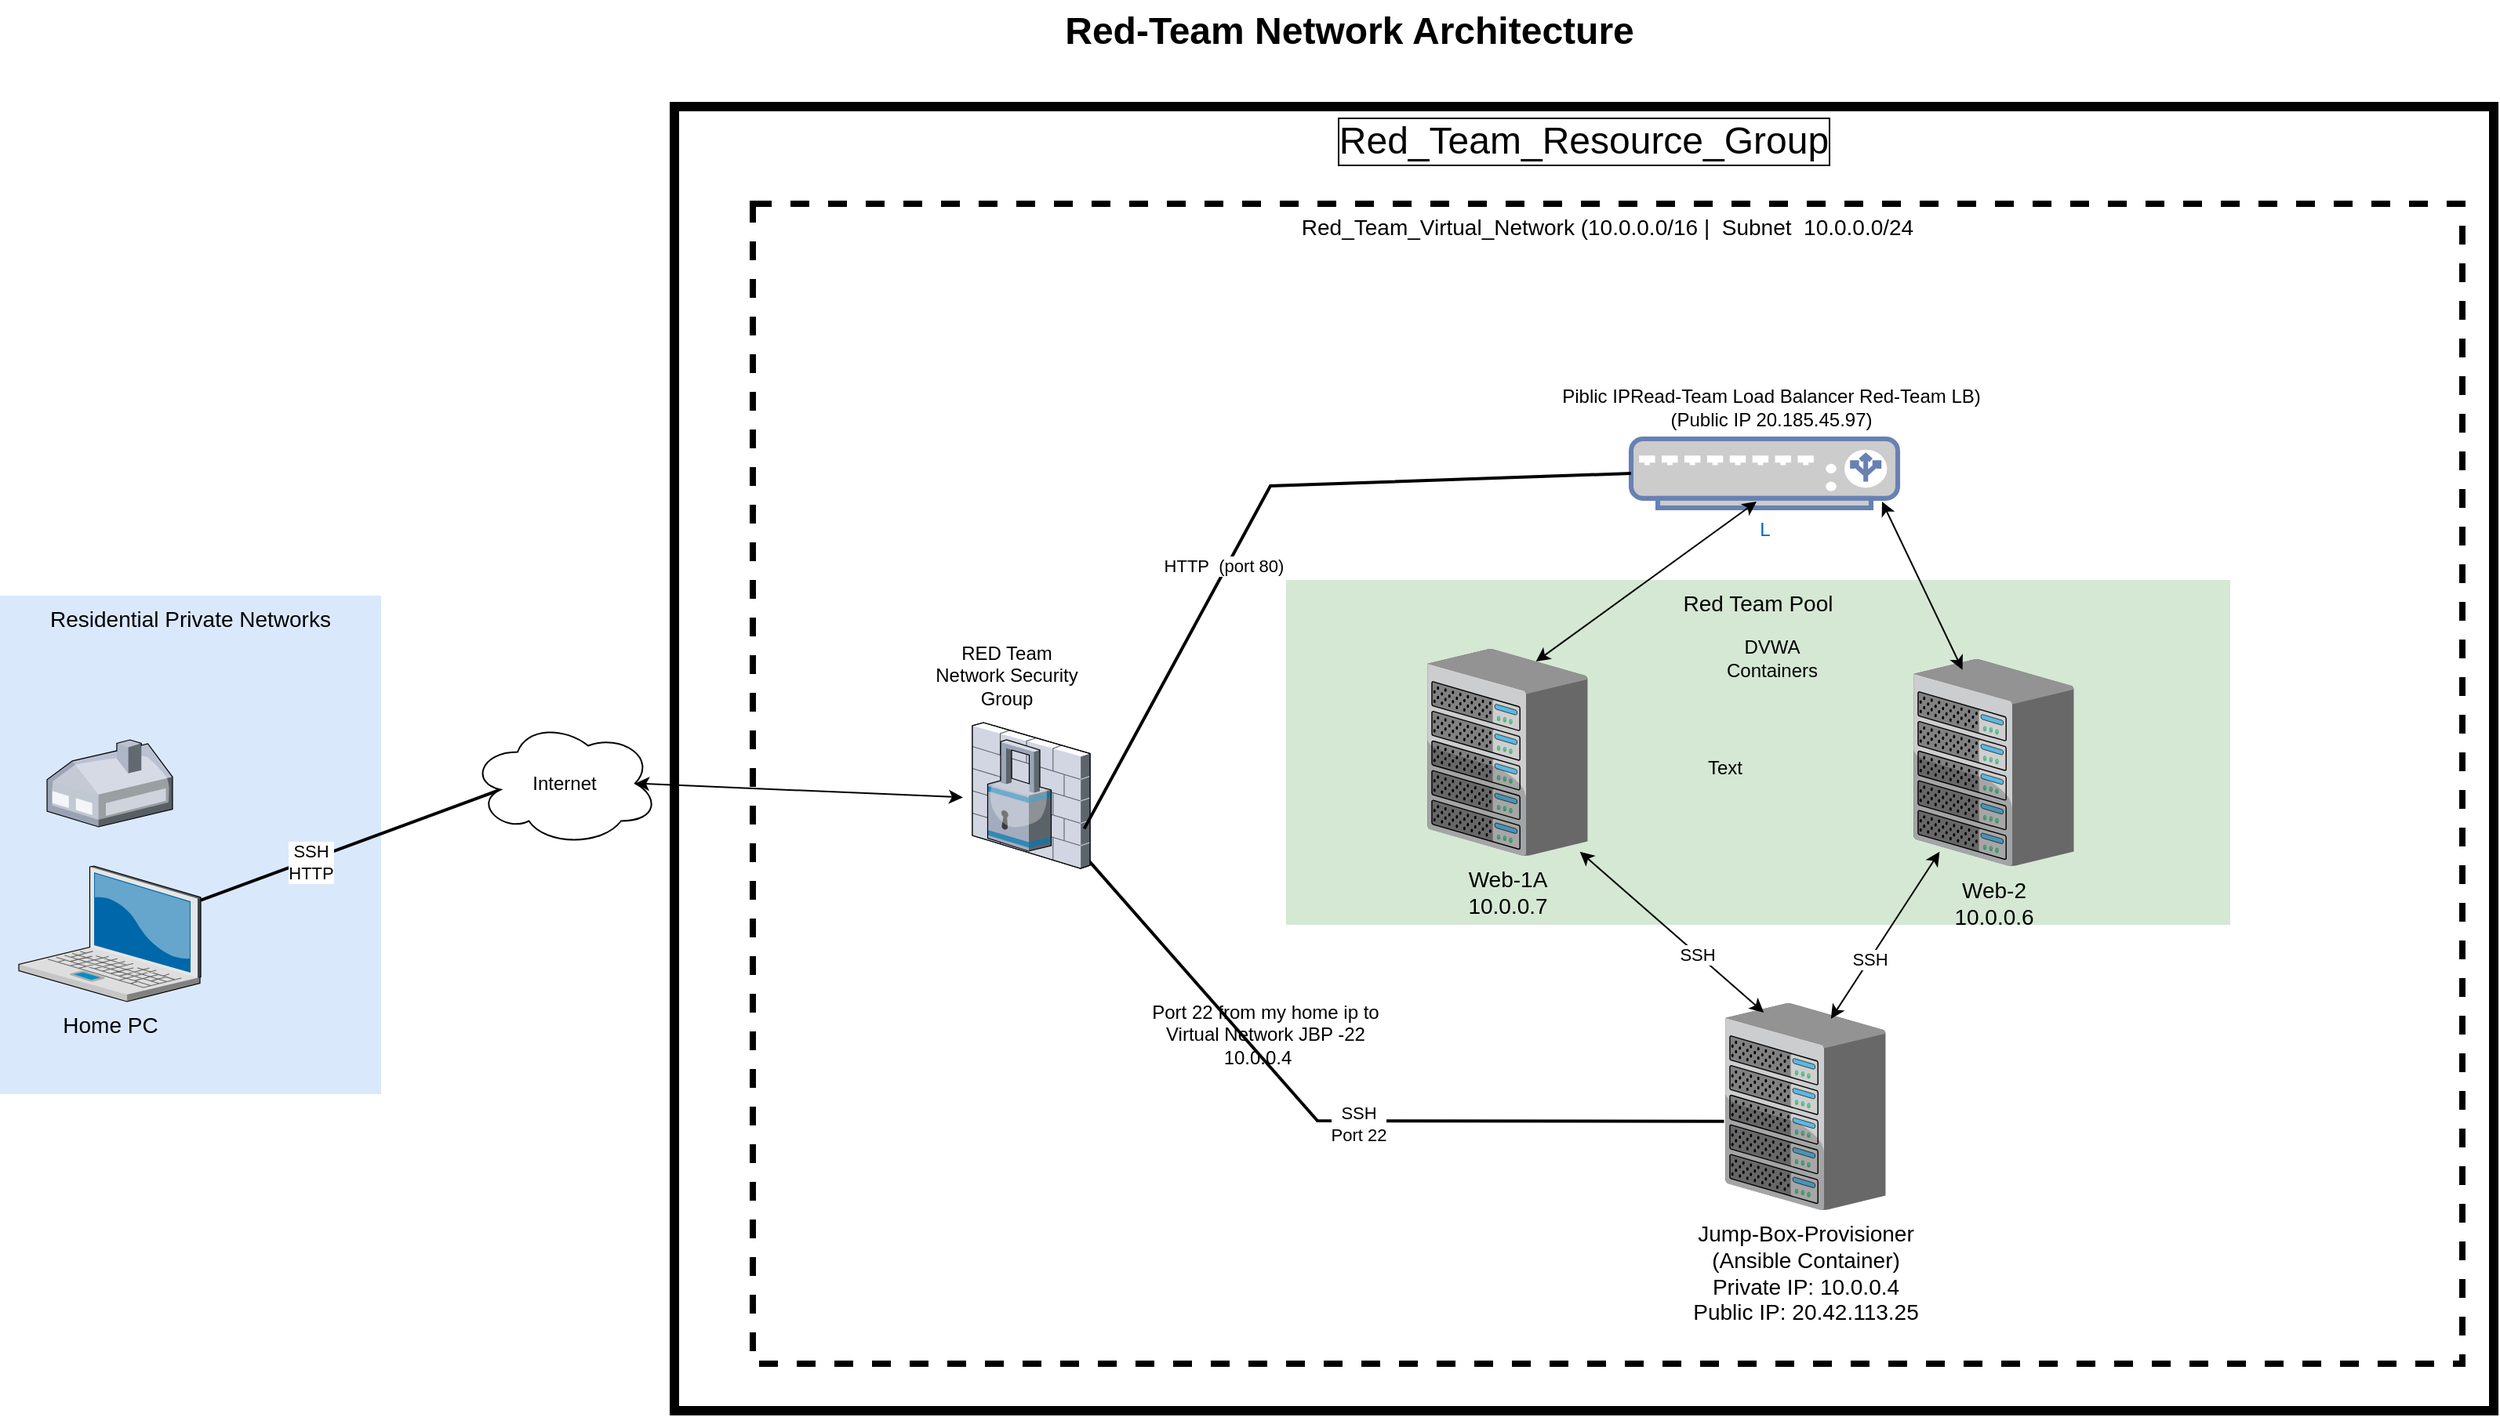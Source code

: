 <mxfile version="14.9.7" type="device"><diagram name="Page-1" id="e3a06f82-3646-2815-327d-82caf3d4e204"><mxGraphModel dx="1896" dy="1016" grid="1" gridSize="10" guides="1" tooltips="1" connect="1" arrows="1" fold="1" page="1" pageScale="1.5" pageWidth="1169" pageHeight="826" background="none" math="0" shadow="0"><root><mxCell id="0" style=";html=1;"/><mxCell id="1" style=";html=1;" parent="0"/><mxCell id="6a7d8f32e03d9370-59" value="&lt;font style=&quot;font-size: 24px&quot;&gt;Red_Team_Resource_Group&lt;/font&gt;" style="whiteSpace=wrap;html=1;fontSize=14;verticalAlign=top;labelBorderColor=#000000;strokeWidth=6;fillColor=none;" parent="1" vertex="1"><mxGeometry x="500" y="98" width="1160" height="832" as="geometry"/></mxCell><mxCell id="6a7d8f32e03d9370-61" value="Red_Team_Virtual_Network (10.0.0.0/16 |&amp;nbsp; Subnet&amp;nbsp; 10.0.0.0/24" style="whiteSpace=wrap;html=1;fontSize=14;verticalAlign=top;dashed=1;strokeWidth=4;" parent="1" vertex="1"><mxGeometry x="550" y="160" width="1090" height="740" as="geometry"/></mxCell><mxCell id="6a7d8f32e03d9370-60" value="Red Team Pool" style="whiteSpace=wrap;html=1;fillColor=#d5e8d4;fontSize=14;strokeColor=none;verticalAlign=top;" parent="1" vertex="1"><mxGeometry x="890" y="400" width="602" height="220" as="geometry"/></mxCell><mxCell id="6a7d8f32e03d9370-58" value="Residential Private Networks" style="whiteSpace=wrap;html=1;fillColor=#dae8fc;fontSize=14;strokeColor=none;verticalAlign=top;" parent="1" vertex="1"><mxGeometry x="70" y="410" width="243" height="318" as="geometry"/></mxCell><mxCell id="6a7d8f32e03d9370-36" style="edgeStyle=none;rounded=0;html=1;startSize=10;endSize=10;jettySize=auto;orthogonalLoop=1;fontSize=14;endArrow=none;endFill=0;strokeWidth=2;entryX=0.16;entryY=0.55;entryDx=0;entryDy=0;entryPerimeter=0;" parent="1" source="6a7d8f32e03d9370-1" target="idwFc5YsyKZNjrokM2mV-2" edge="1"><mxGeometry relative="1" as="geometry"><mxPoint x="393" y="587" as="targetPoint"/></mxGeometry></mxCell><mxCell id="idwFc5YsyKZNjrokM2mV-1" value="SSH&lt;br&gt;HTTP" style="edgeLabel;html=1;align=center;verticalAlign=middle;resizable=0;points=[];" vertex="1" connectable="0" parent="6a7d8f32e03d9370-36"><mxGeometry x="-0.276" y="-1" relative="1" as="geometry"><mxPoint as="offset"/></mxGeometry></mxCell><mxCell id="6a7d8f32e03d9370-1" value="Home PC" style="verticalLabelPosition=bottom;aspect=fixed;html=1;verticalAlign=top;strokeColor=none;shape=mxgraph.citrix.laptop_2;fillColor=#66B2FF;gradientColor=#0066CC;fontSize=14;" parent="1" vertex="1"><mxGeometry x="82.0" y="582.5" width="116" height="86.5" as="geometry"/></mxCell><mxCell id="6a7d8f32e03d9370-16" value="Web-1A&lt;br&gt;10.0.0.7" style="verticalLabelPosition=bottom;aspect=fixed;html=1;verticalAlign=top;strokeColor=none;shape=mxgraph.citrix.chassis;fillColor=#66B2FF;gradientColor=#0066CC;fontSize=14;" parent="1" vertex="1"><mxGeometry x="980.0" y="444" width="102.25" height="132" as="geometry"/></mxCell><mxCell id="6a7d8f32e03d9370-48" style="edgeStyle=none;rounded=0;html=1;startSize=10;endSize=10;jettySize=auto;orthogonalLoop=1;fontSize=14;endArrow=none;endFill=0;strokeWidth=2;entryX=0.969;entryY=0.928;entryDx=0;entryDy=0;entryPerimeter=0;exitX=-0.007;exitY=0.571;exitDx=0;exitDy=0;exitPerimeter=0;" parent="1" source="idwFc5YsyKZNjrokM2mV-14" target="6a7d8f32e03d9370-21" edge="1"><mxGeometry relative="1" as="geometry"><mxPoint x="944.5" y="880" as="sourcePoint"/><mxPoint x="1004.5" y="740" as="targetPoint"/><Array as="points"><mxPoint x="910" y="745"/></Array></mxGeometry></mxCell><mxCell id="idwFc5YsyKZNjrokM2mV-15" value="SSH" style="edgeLabel;html=1;align=center;verticalAlign=middle;resizable=0;points=[];" vertex="1" connectable="0" parent="6a7d8f32e03d9370-48"><mxGeometry x="-0.055" y="-1" relative="1" as="geometry"><mxPoint as="offset"/></mxGeometry></mxCell><mxCell id="idwFc5YsyKZNjrokM2mV-31" value="SSH&lt;br&gt;Port 22" style="edgeLabel;html=1;align=center;verticalAlign=middle;resizable=0;points=[];" vertex="1" connectable="0" parent="6a7d8f32e03d9370-48"><mxGeometry x="-0.033" y="2" relative="1" as="geometry"><mxPoint as="offset"/></mxGeometry></mxCell><mxCell id="6a7d8f32e03d9370-21" value="" style="verticalLabelPosition=bottom;aspect=fixed;html=1;verticalAlign=top;strokeColor=none;shape=mxgraph.citrix.firewall;fillColor=#66B2FF;gradientColor=#0066CC;fontSize=14;" parent="1" vertex="1"><mxGeometry x="690" y="491" width="75" height="93" as="geometry"/></mxCell><mxCell id="6a7d8f32e03d9370-23" value="" style="verticalLabelPosition=bottom;aspect=fixed;html=1;verticalAlign=top;strokeColor=none;shape=mxgraph.citrix.home_office;fillColor=#66B2FF;gradientColor=#0066CC;fontSize=14;" parent="1" vertex="1"><mxGeometry x="100" y="502" width="80" height="55.5" as="geometry"/></mxCell><mxCell id="6a7d8f32e03d9370-62" value="Red-Team Network Architecture" style="text;strokeColor=none;fillColor=none;html=1;fontSize=24;fontStyle=1;verticalAlign=middle;align=center;" parent="1" vertex="1"><mxGeometry x="499" y="30" width="861" height="40" as="geometry"/></mxCell><mxCell id="idwFc5YsyKZNjrokM2mV-2" value="Internet" style="ellipse;shape=cloud;whiteSpace=wrap;html=1;" vertex="1" parent="1"><mxGeometry x="370" y="489.75" width="120" height="80" as="geometry"/></mxCell><mxCell id="idwFc5YsyKZNjrokM2mV-4" value="Web-2&lt;br&gt;10.0.0.6" style="verticalLabelPosition=bottom;aspect=fixed;html=1;verticalAlign=top;strokeColor=none;shape=mxgraph.citrix.chassis;fillColor=#66B2FF;gradientColor=#0066CC;fontSize=14;" vertex="1" parent="1"><mxGeometry x="1290" y="450.5" width="102.25" height="132" as="geometry"/></mxCell><mxCell id="idwFc5YsyKZNjrokM2mV-6" value="" style="verticalLabelPosition=bottom;aspect=fixed;html=1;verticalAlign=top;strokeColor=none;align=center;outlineConnect=0;shape=mxgraph.citrix.security;" vertex="1" parent="1"><mxGeometry x="699.75" y="502" width="40.5" height="71" as="geometry"/></mxCell><mxCell id="idwFc5YsyKZNjrokM2mV-7" value="L" style="fontColor=#0066CC;verticalAlign=top;verticalLabelPosition=bottom;labelPosition=center;align=center;html=1;outlineConnect=0;fillColor=#CCCCCC;strokeColor=#6881B3;gradientColor=none;gradientDirection=north;strokeWidth=2;shape=mxgraph.networks.load_balancer;" vertex="1" parent="1"><mxGeometry x="1110" y="310" width="170" height="44" as="geometry"/></mxCell><mxCell id="idwFc5YsyKZNjrokM2mV-9" value="Piblic IPRead-Team Load Balancer Red-Team LB)&lt;br&gt;(Public IP 20.185.45.97)" style="text;html=1;strokeColor=none;fillColor=none;align=center;verticalAlign=middle;whiteSpace=wrap;rounded=0;" vertex="1" parent="1"><mxGeometry x="1060" y="280" width="279" height="20" as="geometry"/></mxCell><mxCell id="idwFc5YsyKZNjrokM2mV-10" value="DVWA Containers" style="text;html=1;strokeColor=none;fillColor=none;align=center;verticalAlign=middle;whiteSpace=wrap;rounded=0;dashed=1;" vertex="1" parent="1"><mxGeometry x="1180" y="440" width="40" height="20" as="geometry"/></mxCell><mxCell id="idwFc5YsyKZNjrokM2mV-11" value="RED Team Network Security Group" style="text;html=1;strokeColor=none;fillColor=none;align=center;verticalAlign=middle;whiteSpace=wrap;rounded=0;dashed=1;" vertex="1" parent="1"><mxGeometry x="659" y="450.5" width="106" height="20" as="geometry"/></mxCell><mxCell id="idwFc5YsyKZNjrokM2mV-12" style="edgeStyle=none;rounded=0;html=1;startSize=10;endSize=10;jettySize=auto;orthogonalLoop=1;fontSize=14;endArrow=none;endFill=0;strokeWidth=2;exitX=0.951;exitY=0.728;exitDx=0;exitDy=0;exitPerimeter=0;entryX=0;entryY=0.5;entryDx=0;entryDy=0;entryPerimeter=0;" edge="1" parent="1" source="6a7d8f32e03d9370-21" target="idwFc5YsyKZNjrokM2mV-7"><mxGeometry relative="1" as="geometry"><mxPoint x="190" y="834.0" as="sourcePoint"/><mxPoint x="329" y="772.506" as="targetPoint"/><Array as="points"><mxPoint x="880" y="340"/></Array></mxGeometry></mxCell><mxCell id="idwFc5YsyKZNjrokM2mV-13" value="HTTP&amp;nbsp; (port 80)" style="edgeLabel;html=1;align=center;verticalAlign=middle;resizable=0;points=[];" vertex="1" connectable="0" parent="idwFc5YsyKZNjrokM2mV-12"><mxGeometry x="-0.213" y="2" relative="1" as="geometry"><mxPoint y="-1" as="offset"/></mxGeometry></mxCell><mxCell id="idwFc5YsyKZNjrokM2mV-14" value="Jump-Box-Provisioner&lt;br&gt;(Ansible Container)&lt;br&gt;Private IP: 10.0.0.4&lt;br&gt;Public IP: 20.42.113.25" style="verticalLabelPosition=bottom;aspect=fixed;html=1;verticalAlign=top;strokeColor=none;shape=mxgraph.citrix.chassis;fillColor=#66B2FF;gradientColor=#0066CC;fontSize=14;" vertex="1" parent="1"><mxGeometry x="1170" y="670" width="102.25" height="132" as="geometry"/></mxCell><mxCell id="idwFc5YsyKZNjrokM2mV-20" value="" style="endArrow=classic;startArrow=classic;html=1;entryX=0.952;entryY=0.98;entryDx=0;entryDy=0;entryPerimeter=0;exitX=0.241;exitY=0.045;exitDx=0;exitDy=0;exitPerimeter=0;" edge="1" parent="1" source="idwFc5YsyKZNjrokM2mV-14" target="6a7d8f32e03d9370-16"><mxGeometry width="50" height="50" relative="1" as="geometry"><mxPoint x="1220" y="670" as="sourcePoint"/><mxPoint x="1270" y="620" as="targetPoint"/></mxGeometry></mxCell><mxCell id="idwFc5YsyKZNjrokM2mV-23" value="SSH" style="edgeLabel;html=1;align=center;verticalAlign=middle;resizable=0;points=[];" vertex="1" connectable="0" parent="idwFc5YsyKZNjrokM2mV-20"><mxGeometry x="-0.273" relative="1" as="geometry"><mxPoint as="offset"/></mxGeometry></mxCell><mxCell id="idwFc5YsyKZNjrokM2mV-21" value="" style="endArrow=classic;startArrow=classic;html=1;exitX=0.659;exitY=0.076;exitDx=0;exitDy=0;exitPerimeter=0;entryX=0.163;entryY=0.931;entryDx=0;entryDy=0;entryPerimeter=0;" edge="1" parent="1" source="idwFc5YsyKZNjrokM2mV-14" target="idwFc5YsyKZNjrokM2mV-4"><mxGeometry width="50" height="50" relative="1" as="geometry"><mxPoint x="1260" y="550" as="sourcePoint"/><mxPoint x="1310" y="500" as="targetPoint"/></mxGeometry></mxCell><mxCell id="idwFc5YsyKZNjrokM2mV-22" value="SSH" style="edgeLabel;html=1;align=center;verticalAlign=middle;resizable=0;points=[];" vertex="1" connectable="0" parent="idwFc5YsyKZNjrokM2mV-21"><mxGeometry x="-0.284" y="1" relative="1" as="geometry"><mxPoint as="offset"/></mxGeometry></mxCell><mxCell id="idwFc5YsyKZNjrokM2mV-24" value="" style="endArrow=classic;startArrow=classic;html=1;entryX=-0.08;entryY=0.513;entryDx=0;entryDy=0;entryPerimeter=0;exitX=0.875;exitY=0.5;exitDx=0;exitDy=0;exitPerimeter=0;" edge="1" parent="1" source="idwFc5YsyKZNjrokM2mV-2" target="6a7d8f32e03d9370-21"><mxGeometry width="50" height="50" relative="1" as="geometry"><mxPoint x="480" y="560" as="sourcePoint"/><mxPoint x="530" y="510" as="targetPoint"/></mxGeometry></mxCell><mxCell id="idwFc5YsyKZNjrokM2mV-26" value="" style="endArrow=classic;startArrow=classic;html=1;exitX=0.678;exitY=0.061;exitDx=0;exitDy=0;exitPerimeter=0;" edge="1" parent="1" source="6a7d8f32e03d9370-16"><mxGeometry width="50" height="50" relative="1" as="geometry"><mxPoint x="1140" y="400" as="sourcePoint"/><mxPoint x="1190" y="350" as="targetPoint"/></mxGeometry></mxCell><mxCell id="idwFc5YsyKZNjrokM2mV-28" value="" style="endArrow=classic;startArrow=classic;html=1;exitX=0.306;exitY=0.052;exitDx=0;exitDy=0;exitPerimeter=0;" edge="1" parent="1" source="idwFc5YsyKZNjrokM2mV-4"><mxGeometry width="50" height="50" relative="1" as="geometry"><mxPoint x="1220" y="400" as="sourcePoint"/><mxPoint x="1270" y="350" as="targetPoint"/></mxGeometry></mxCell><mxCell id="idwFc5YsyKZNjrokM2mV-32" value="Text" style="text;html=1;strokeColor=none;fillColor=none;align=center;verticalAlign=middle;whiteSpace=wrap;rounded=0;dashed=1;" vertex="1" parent="1"><mxGeometry x="1150" y="510" width="40" height="20" as="geometry"/></mxCell><mxCell id="idwFc5YsyKZNjrokM2mV-33" value="Port 22 from my home ip to Virtual Network JBP -22 10.0.0.4&amp;nbsp; &amp;nbsp;" style="text;html=1;strokeColor=none;fillColor=none;align=center;verticalAlign=middle;whiteSpace=wrap;rounded=0;dashed=1;" vertex="1" parent="1"><mxGeometry x="802" y="660" width="150" height="60" as="geometry"/></mxCell></root></mxGraphModel></diagram></mxfile>